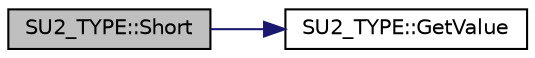 digraph "SU2_TYPE::Short"
{
 // LATEX_PDF_SIZE
  edge [fontname="Helvetica",fontsize="10",labelfontname="Helvetica",labelfontsize="10"];
  node [fontname="Helvetica",fontsize="10",shape=record];
  rankdir="LR";
  Node1 [label="SU2_TYPE::Short",height=0.2,width=0.4,color="black", fillcolor="grey75", style="filled", fontcolor="black",tooltip="Casts the primitive value to short (uses GetValue, already implemented for each type)."];
  Node1 -> Node2 [color="midnightblue",fontsize="10",style="solid",fontname="Helvetica"];
  Node2 [label="SU2_TYPE::GetValue",height=0.2,width=0.4,color="black", fillcolor="white", style="filled",URL="$namespaceSU2__TYPE.html#adf52a59d6f4e578f7915ec9abbf7cb22",tooltip="Get the (primitive) value of the datatype (needs to be specialized for active types)."];
}
